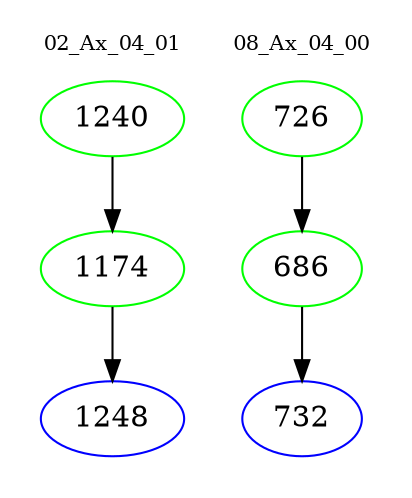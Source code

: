 digraph{
subgraph cluster_0 {
color = white
label = "02_Ax_04_01";
fontsize=10;
T0_1240 [label="1240", color="green"]
T0_1240 -> T0_1174 [color="black"]
T0_1174 [label="1174", color="green"]
T0_1174 -> T0_1248 [color="black"]
T0_1248 [label="1248", color="blue"]
}
subgraph cluster_1 {
color = white
label = "08_Ax_04_00";
fontsize=10;
T1_726 [label="726", color="green"]
T1_726 -> T1_686 [color="black"]
T1_686 [label="686", color="green"]
T1_686 -> T1_732 [color="black"]
T1_732 [label="732", color="blue"]
}
}
